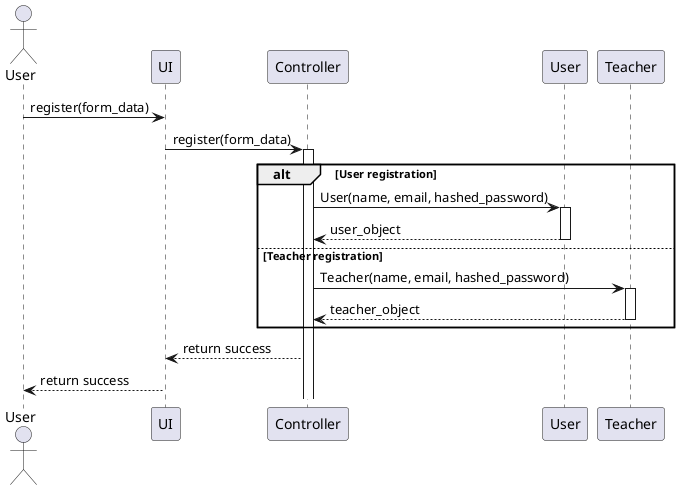 @startuml

actor User

participant "UI" as Server
participant Controller
participant "User" as UserClass
participant Teacher

User -> Server: register(form_data)
Server -> Controller: register(form_data)
activate Controller

alt User registration
    Controller -> UserClass: User(name, email, hashed_password)
    activate UserClass
    UserClass --> Controller: user_object
    deactivate UserClass
else Teacher registration
    Controller -> Teacher: Teacher(name, email, hashed_password)
    activate Teacher
    Teacher --> Controller: teacher_object
    deactivate Teacher
end

Controller --> Server: return success
Server --> User: return success



@enduml